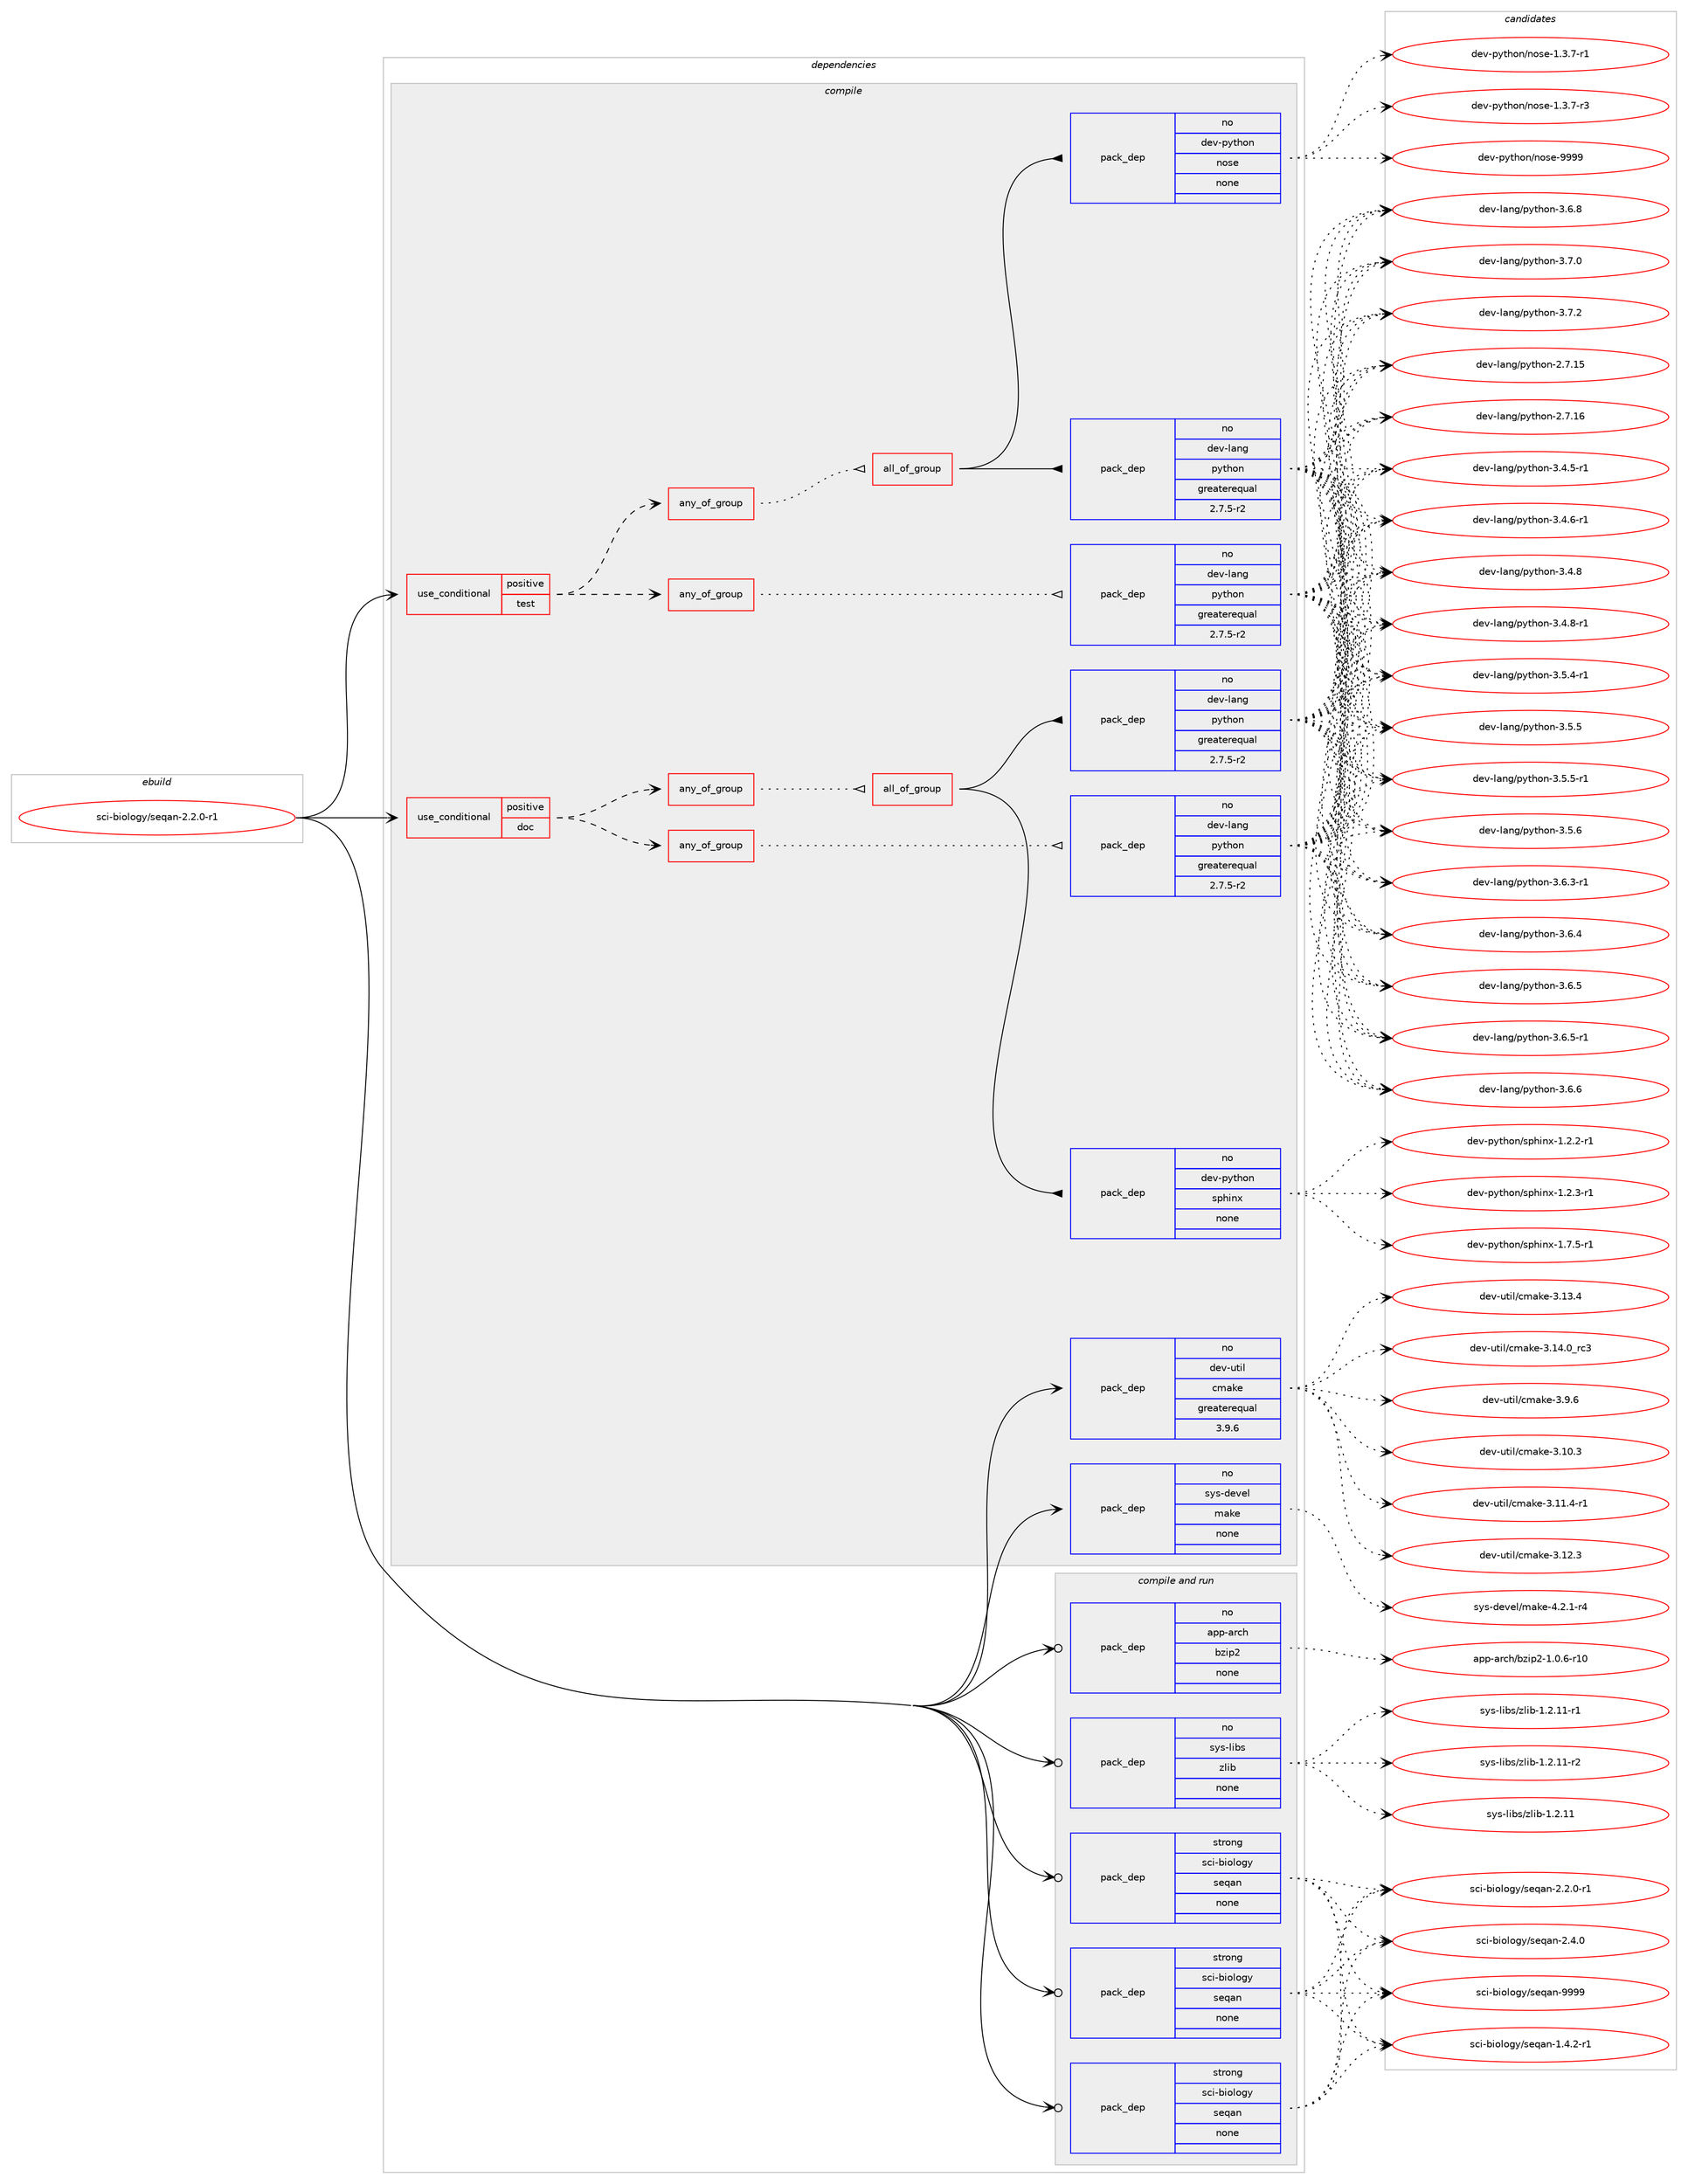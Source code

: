 digraph prolog {

# *************
# Graph options
# *************

newrank=true;
concentrate=true;
compound=true;
graph [rankdir=LR,fontname=Helvetica,fontsize=10,ranksep=1.5];#, ranksep=2.5, nodesep=0.2];
edge  [arrowhead=vee];
node  [fontname=Helvetica,fontsize=10];

# **********
# The ebuild
# **********

subgraph cluster_leftcol {
color=gray;
rank=same;
label=<<i>ebuild</i>>;
id [label="sci-biology/seqan-2.2.0-r1", color=red, width=4, href="../sci-biology/seqan-2.2.0-r1.svg"];
}

# ****************
# The dependencies
# ****************

subgraph cluster_midcol {
color=gray;
label=<<i>dependencies</i>>;
subgraph cluster_compile {
fillcolor="#eeeeee";
style=filled;
label=<<i>compile</i>>;
subgraph cond452193 {
dependency1686943 [label=<<TABLE BORDER="0" CELLBORDER="1" CELLSPACING="0" CELLPADDING="4"><TR><TD ROWSPAN="3" CELLPADDING="10">use_conditional</TD></TR><TR><TD>positive</TD></TR><TR><TD>doc</TD></TR></TABLE>>, shape=none, color=red];
subgraph any26762 {
dependency1686944 [label=<<TABLE BORDER="0" CELLBORDER="1" CELLSPACING="0" CELLPADDING="4"><TR><TD CELLPADDING="10">any_of_group</TD></TR></TABLE>>, shape=none, color=red];subgraph all847 {
dependency1686945 [label=<<TABLE BORDER="0" CELLBORDER="1" CELLSPACING="0" CELLPADDING="4"><TR><TD CELLPADDING="10">all_of_group</TD></TR></TABLE>>, shape=none, color=red];subgraph pack1207144 {
dependency1686946 [label=<<TABLE BORDER="0" CELLBORDER="1" CELLSPACING="0" CELLPADDING="4" WIDTH="220"><TR><TD ROWSPAN="6" CELLPADDING="30">pack_dep</TD></TR><TR><TD WIDTH="110">no</TD></TR><TR><TD>dev-lang</TD></TR><TR><TD>python</TD></TR><TR><TD>greaterequal</TD></TR><TR><TD>2.7.5-r2</TD></TR></TABLE>>, shape=none, color=blue];
}
dependency1686945:e -> dependency1686946:w [weight=20,style="solid",arrowhead="inv"];
subgraph pack1207145 {
dependency1686947 [label=<<TABLE BORDER="0" CELLBORDER="1" CELLSPACING="0" CELLPADDING="4" WIDTH="220"><TR><TD ROWSPAN="6" CELLPADDING="30">pack_dep</TD></TR><TR><TD WIDTH="110">no</TD></TR><TR><TD>dev-python</TD></TR><TR><TD>sphinx</TD></TR><TR><TD>none</TD></TR><TR><TD></TD></TR></TABLE>>, shape=none, color=blue];
}
dependency1686945:e -> dependency1686947:w [weight=20,style="solid",arrowhead="inv"];
}
dependency1686944:e -> dependency1686945:w [weight=20,style="dotted",arrowhead="oinv"];
}
dependency1686943:e -> dependency1686944:w [weight=20,style="dashed",arrowhead="vee"];
subgraph any26763 {
dependency1686948 [label=<<TABLE BORDER="0" CELLBORDER="1" CELLSPACING="0" CELLPADDING="4"><TR><TD CELLPADDING="10">any_of_group</TD></TR></TABLE>>, shape=none, color=red];subgraph pack1207146 {
dependency1686949 [label=<<TABLE BORDER="0" CELLBORDER="1" CELLSPACING="0" CELLPADDING="4" WIDTH="220"><TR><TD ROWSPAN="6" CELLPADDING="30">pack_dep</TD></TR><TR><TD WIDTH="110">no</TD></TR><TR><TD>dev-lang</TD></TR><TR><TD>python</TD></TR><TR><TD>greaterequal</TD></TR><TR><TD>2.7.5-r2</TD></TR></TABLE>>, shape=none, color=blue];
}
dependency1686948:e -> dependency1686949:w [weight=20,style="dotted",arrowhead="oinv"];
}
dependency1686943:e -> dependency1686948:w [weight=20,style="dashed",arrowhead="vee"];
}
id:e -> dependency1686943:w [weight=20,style="solid",arrowhead="vee"];
subgraph cond452194 {
dependency1686950 [label=<<TABLE BORDER="0" CELLBORDER="1" CELLSPACING="0" CELLPADDING="4"><TR><TD ROWSPAN="3" CELLPADDING="10">use_conditional</TD></TR><TR><TD>positive</TD></TR><TR><TD>test</TD></TR></TABLE>>, shape=none, color=red];
subgraph any26764 {
dependency1686951 [label=<<TABLE BORDER="0" CELLBORDER="1" CELLSPACING="0" CELLPADDING="4"><TR><TD CELLPADDING="10">any_of_group</TD></TR></TABLE>>, shape=none, color=red];subgraph all848 {
dependency1686952 [label=<<TABLE BORDER="0" CELLBORDER="1" CELLSPACING="0" CELLPADDING="4"><TR><TD CELLPADDING="10">all_of_group</TD></TR></TABLE>>, shape=none, color=red];subgraph pack1207147 {
dependency1686953 [label=<<TABLE BORDER="0" CELLBORDER="1" CELLSPACING="0" CELLPADDING="4" WIDTH="220"><TR><TD ROWSPAN="6" CELLPADDING="30">pack_dep</TD></TR><TR><TD WIDTH="110">no</TD></TR><TR><TD>dev-lang</TD></TR><TR><TD>python</TD></TR><TR><TD>greaterequal</TD></TR><TR><TD>2.7.5-r2</TD></TR></TABLE>>, shape=none, color=blue];
}
dependency1686952:e -> dependency1686953:w [weight=20,style="solid",arrowhead="inv"];
subgraph pack1207148 {
dependency1686954 [label=<<TABLE BORDER="0" CELLBORDER="1" CELLSPACING="0" CELLPADDING="4" WIDTH="220"><TR><TD ROWSPAN="6" CELLPADDING="30">pack_dep</TD></TR><TR><TD WIDTH="110">no</TD></TR><TR><TD>dev-python</TD></TR><TR><TD>nose</TD></TR><TR><TD>none</TD></TR><TR><TD></TD></TR></TABLE>>, shape=none, color=blue];
}
dependency1686952:e -> dependency1686954:w [weight=20,style="solid",arrowhead="inv"];
}
dependency1686951:e -> dependency1686952:w [weight=20,style="dotted",arrowhead="oinv"];
}
dependency1686950:e -> dependency1686951:w [weight=20,style="dashed",arrowhead="vee"];
subgraph any26765 {
dependency1686955 [label=<<TABLE BORDER="0" CELLBORDER="1" CELLSPACING="0" CELLPADDING="4"><TR><TD CELLPADDING="10">any_of_group</TD></TR></TABLE>>, shape=none, color=red];subgraph pack1207149 {
dependency1686956 [label=<<TABLE BORDER="0" CELLBORDER="1" CELLSPACING="0" CELLPADDING="4" WIDTH="220"><TR><TD ROWSPAN="6" CELLPADDING="30">pack_dep</TD></TR><TR><TD WIDTH="110">no</TD></TR><TR><TD>dev-lang</TD></TR><TR><TD>python</TD></TR><TR><TD>greaterequal</TD></TR><TR><TD>2.7.5-r2</TD></TR></TABLE>>, shape=none, color=blue];
}
dependency1686955:e -> dependency1686956:w [weight=20,style="dotted",arrowhead="oinv"];
}
dependency1686950:e -> dependency1686955:w [weight=20,style="dashed",arrowhead="vee"];
}
id:e -> dependency1686950:w [weight=20,style="solid",arrowhead="vee"];
subgraph pack1207150 {
dependency1686957 [label=<<TABLE BORDER="0" CELLBORDER="1" CELLSPACING="0" CELLPADDING="4" WIDTH="220"><TR><TD ROWSPAN="6" CELLPADDING="30">pack_dep</TD></TR><TR><TD WIDTH="110">no</TD></TR><TR><TD>dev-util</TD></TR><TR><TD>cmake</TD></TR><TR><TD>greaterequal</TD></TR><TR><TD>3.9.6</TD></TR></TABLE>>, shape=none, color=blue];
}
id:e -> dependency1686957:w [weight=20,style="solid",arrowhead="vee"];
subgraph pack1207151 {
dependency1686958 [label=<<TABLE BORDER="0" CELLBORDER="1" CELLSPACING="0" CELLPADDING="4" WIDTH="220"><TR><TD ROWSPAN="6" CELLPADDING="30">pack_dep</TD></TR><TR><TD WIDTH="110">no</TD></TR><TR><TD>sys-devel</TD></TR><TR><TD>make</TD></TR><TR><TD>none</TD></TR><TR><TD></TD></TR></TABLE>>, shape=none, color=blue];
}
id:e -> dependency1686958:w [weight=20,style="solid",arrowhead="vee"];
}
subgraph cluster_compileandrun {
fillcolor="#eeeeee";
style=filled;
label=<<i>compile and run</i>>;
subgraph pack1207152 {
dependency1686959 [label=<<TABLE BORDER="0" CELLBORDER="1" CELLSPACING="0" CELLPADDING="4" WIDTH="220"><TR><TD ROWSPAN="6" CELLPADDING="30">pack_dep</TD></TR><TR><TD WIDTH="110">no</TD></TR><TR><TD>app-arch</TD></TR><TR><TD>bzip2</TD></TR><TR><TD>none</TD></TR><TR><TD></TD></TR></TABLE>>, shape=none, color=blue];
}
id:e -> dependency1686959:w [weight=20,style="solid",arrowhead="odotvee"];
subgraph pack1207153 {
dependency1686960 [label=<<TABLE BORDER="0" CELLBORDER="1" CELLSPACING="0" CELLPADDING="4" WIDTH="220"><TR><TD ROWSPAN="6" CELLPADDING="30">pack_dep</TD></TR><TR><TD WIDTH="110">no</TD></TR><TR><TD>sys-libs</TD></TR><TR><TD>zlib</TD></TR><TR><TD>none</TD></TR><TR><TD></TD></TR></TABLE>>, shape=none, color=blue];
}
id:e -> dependency1686960:w [weight=20,style="solid",arrowhead="odotvee"];
subgraph pack1207154 {
dependency1686961 [label=<<TABLE BORDER="0" CELLBORDER="1" CELLSPACING="0" CELLPADDING="4" WIDTH="220"><TR><TD ROWSPAN="6" CELLPADDING="30">pack_dep</TD></TR><TR><TD WIDTH="110">strong</TD></TR><TR><TD>sci-biology</TD></TR><TR><TD>seqan</TD></TR><TR><TD>none</TD></TR><TR><TD></TD></TR></TABLE>>, shape=none, color=blue];
}
id:e -> dependency1686961:w [weight=20,style="solid",arrowhead="odotvee"];
subgraph pack1207155 {
dependency1686962 [label=<<TABLE BORDER="0" CELLBORDER="1" CELLSPACING="0" CELLPADDING="4" WIDTH="220"><TR><TD ROWSPAN="6" CELLPADDING="30">pack_dep</TD></TR><TR><TD WIDTH="110">strong</TD></TR><TR><TD>sci-biology</TD></TR><TR><TD>seqan</TD></TR><TR><TD>none</TD></TR><TR><TD></TD></TR></TABLE>>, shape=none, color=blue];
}
id:e -> dependency1686962:w [weight=20,style="solid",arrowhead="odotvee"];
subgraph pack1207156 {
dependency1686963 [label=<<TABLE BORDER="0" CELLBORDER="1" CELLSPACING="0" CELLPADDING="4" WIDTH="220"><TR><TD ROWSPAN="6" CELLPADDING="30">pack_dep</TD></TR><TR><TD WIDTH="110">strong</TD></TR><TR><TD>sci-biology</TD></TR><TR><TD>seqan</TD></TR><TR><TD>none</TD></TR><TR><TD></TD></TR></TABLE>>, shape=none, color=blue];
}
id:e -> dependency1686963:w [weight=20,style="solid",arrowhead="odotvee"];
}
subgraph cluster_run {
fillcolor="#eeeeee";
style=filled;
label=<<i>run</i>>;
}
}

# **************
# The candidates
# **************

subgraph cluster_choices {
rank=same;
color=gray;
label=<<i>candidates</i>>;

subgraph choice1207144 {
color=black;
nodesep=1;
choice10010111845108971101034711212111610411111045504655464953 [label="dev-lang/python-2.7.15", color=red, width=4,href="../dev-lang/python-2.7.15.svg"];
choice10010111845108971101034711212111610411111045504655464954 [label="dev-lang/python-2.7.16", color=red, width=4,href="../dev-lang/python-2.7.16.svg"];
choice1001011184510897110103471121211161041111104551465246534511449 [label="dev-lang/python-3.4.5-r1", color=red, width=4,href="../dev-lang/python-3.4.5-r1.svg"];
choice1001011184510897110103471121211161041111104551465246544511449 [label="dev-lang/python-3.4.6-r1", color=red, width=4,href="../dev-lang/python-3.4.6-r1.svg"];
choice100101118451089711010347112121116104111110455146524656 [label="dev-lang/python-3.4.8", color=red, width=4,href="../dev-lang/python-3.4.8.svg"];
choice1001011184510897110103471121211161041111104551465246564511449 [label="dev-lang/python-3.4.8-r1", color=red, width=4,href="../dev-lang/python-3.4.8-r1.svg"];
choice1001011184510897110103471121211161041111104551465346524511449 [label="dev-lang/python-3.5.4-r1", color=red, width=4,href="../dev-lang/python-3.5.4-r1.svg"];
choice100101118451089711010347112121116104111110455146534653 [label="dev-lang/python-3.5.5", color=red, width=4,href="../dev-lang/python-3.5.5.svg"];
choice1001011184510897110103471121211161041111104551465346534511449 [label="dev-lang/python-3.5.5-r1", color=red, width=4,href="../dev-lang/python-3.5.5-r1.svg"];
choice100101118451089711010347112121116104111110455146534654 [label="dev-lang/python-3.5.6", color=red, width=4,href="../dev-lang/python-3.5.6.svg"];
choice1001011184510897110103471121211161041111104551465446514511449 [label="dev-lang/python-3.6.3-r1", color=red, width=4,href="../dev-lang/python-3.6.3-r1.svg"];
choice100101118451089711010347112121116104111110455146544652 [label="dev-lang/python-3.6.4", color=red, width=4,href="../dev-lang/python-3.6.4.svg"];
choice100101118451089711010347112121116104111110455146544653 [label="dev-lang/python-3.6.5", color=red, width=4,href="../dev-lang/python-3.6.5.svg"];
choice1001011184510897110103471121211161041111104551465446534511449 [label="dev-lang/python-3.6.5-r1", color=red, width=4,href="../dev-lang/python-3.6.5-r1.svg"];
choice100101118451089711010347112121116104111110455146544654 [label="dev-lang/python-3.6.6", color=red, width=4,href="../dev-lang/python-3.6.6.svg"];
choice100101118451089711010347112121116104111110455146544656 [label="dev-lang/python-3.6.8", color=red, width=4,href="../dev-lang/python-3.6.8.svg"];
choice100101118451089711010347112121116104111110455146554648 [label="dev-lang/python-3.7.0", color=red, width=4,href="../dev-lang/python-3.7.0.svg"];
choice100101118451089711010347112121116104111110455146554650 [label="dev-lang/python-3.7.2", color=red, width=4,href="../dev-lang/python-3.7.2.svg"];
dependency1686946:e -> choice10010111845108971101034711212111610411111045504655464953:w [style=dotted,weight="100"];
dependency1686946:e -> choice10010111845108971101034711212111610411111045504655464954:w [style=dotted,weight="100"];
dependency1686946:e -> choice1001011184510897110103471121211161041111104551465246534511449:w [style=dotted,weight="100"];
dependency1686946:e -> choice1001011184510897110103471121211161041111104551465246544511449:w [style=dotted,weight="100"];
dependency1686946:e -> choice100101118451089711010347112121116104111110455146524656:w [style=dotted,weight="100"];
dependency1686946:e -> choice1001011184510897110103471121211161041111104551465246564511449:w [style=dotted,weight="100"];
dependency1686946:e -> choice1001011184510897110103471121211161041111104551465346524511449:w [style=dotted,weight="100"];
dependency1686946:e -> choice100101118451089711010347112121116104111110455146534653:w [style=dotted,weight="100"];
dependency1686946:e -> choice1001011184510897110103471121211161041111104551465346534511449:w [style=dotted,weight="100"];
dependency1686946:e -> choice100101118451089711010347112121116104111110455146534654:w [style=dotted,weight="100"];
dependency1686946:e -> choice1001011184510897110103471121211161041111104551465446514511449:w [style=dotted,weight="100"];
dependency1686946:e -> choice100101118451089711010347112121116104111110455146544652:w [style=dotted,weight="100"];
dependency1686946:e -> choice100101118451089711010347112121116104111110455146544653:w [style=dotted,weight="100"];
dependency1686946:e -> choice1001011184510897110103471121211161041111104551465446534511449:w [style=dotted,weight="100"];
dependency1686946:e -> choice100101118451089711010347112121116104111110455146544654:w [style=dotted,weight="100"];
dependency1686946:e -> choice100101118451089711010347112121116104111110455146544656:w [style=dotted,weight="100"];
dependency1686946:e -> choice100101118451089711010347112121116104111110455146554648:w [style=dotted,weight="100"];
dependency1686946:e -> choice100101118451089711010347112121116104111110455146554650:w [style=dotted,weight="100"];
}
subgraph choice1207145 {
color=black;
nodesep=1;
choice10010111845112121116104111110471151121041051101204549465046504511449 [label="dev-python/sphinx-1.2.2-r1", color=red, width=4,href="../dev-python/sphinx-1.2.2-r1.svg"];
choice10010111845112121116104111110471151121041051101204549465046514511449 [label="dev-python/sphinx-1.2.3-r1", color=red, width=4,href="../dev-python/sphinx-1.2.3-r1.svg"];
choice10010111845112121116104111110471151121041051101204549465546534511449 [label="dev-python/sphinx-1.7.5-r1", color=red, width=4,href="../dev-python/sphinx-1.7.5-r1.svg"];
dependency1686947:e -> choice10010111845112121116104111110471151121041051101204549465046504511449:w [style=dotted,weight="100"];
dependency1686947:e -> choice10010111845112121116104111110471151121041051101204549465046514511449:w [style=dotted,weight="100"];
dependency1686947:e -> choice10010111845112121116104111110471151121041051101204549465546534511449:w [style=dotted,weight="100"];
}
subgraph choice1207146 {
color=black;
nodesep=1;
choice10010111845108971101034711212111610411111045504655464953 [label="dev-lang/python-2.7.15", color=red, width=4,href="../dev-lang/python-2.7.15.svg"];
choice10010111845108971101034711212111610411111045504655464954 [label="dev-lang/python-2.7.16", color=red, width=4,href="../dev-lang/python-2.7.16.svg"];
choice1001011184510897110103471121211161041111104551465246534511449 [label="dev-lang/python-3.4.5-r1", color=red, width=4,href="../dev-lang/python-3.4.5-r1.svg"];
choice1001011184510897110103471121211161041111104551465246544511449 [label="dev-lang/python-3.4.6-r1", color=red, width=4,href="../dev-lang/python-3.4.6-r1.svg"];
choice100101118451089711010347112121116104111110455146524656 [label="dev-lang/python-3.4.8", color=red, width=4,href="../dev-lang/python-3.4.8.svg"];
choice1001011184510897110103471121211161041111104551465246564511449 [label="dev-lang/python-3.4.8-r1", color=red, width=4,href="../dev-lang/python-3.4.8-r1.svg"];
choice1001011184510897110103471121211161041111104551465346524511449 [label="dev-lang/python-3.5.4-r1", color=red, width=4,href="../dev-lang/python-3.5.4-r1.svg"];
choice100101118451089711010347112121116104111110455146534653 [label="dev-lang/python-3.5.5", color=red, width=4,href="../dev-lang/python-3.5.5.svg"];
choice1001011184510897110103471121211161041111104551465346534511449 [label="dev-lang/python-3.5.5-r1", color=red, width=4,href="../dev-lang/python-3.5.5-r1.svg"];
choice100101118451089711010347112121116104111110455146534654 [label="dev-lang/python-3.5.6", color=red, width=4,href="../dev-lang/python-3.5.6.svg"];
choice1001011184510897110103471121211161041111104551465446514511449 [label="dev-lang/python-3.6.3-r1", color=red, width=4,href="../dev-lang/python-3.6.3-r1.svg"];
choice100101118451089711010347112121116104111110455146544652 [label="dev-lang/python-3.6.4", color=red, width=4,href="../dev-lang/python-3.6.4.svg"];
choice100101118451089711010347112121116104111110455146544653 [label="dev-lang/python-3.6.5", color=red, width=4,href="../dev-lang/python-3.6.5.svg"];
choice1001011184510897110103471121211161041111104551465446534511449 [label="dev-lang/python-3.6.5-r1", color=red, width=4,href="../dev-lang/python-3.6.5-r1.svg"];
choice100101118451089711010347112121116104111110455146544654 [label="dev-lang/python-3.6.6", color=red, width=4,href="../dev-lang/python-3.6.6.svg"];
choice100101118451089711010347112121116104111110455146544656 [label="dev-lang/python-3.6.8", color=red, width=4,href="../dev-lang/python-3.6.8.svg"];
choice100101118451089711010347112121116104111110455146554648 [label="dev-lang/python-3.7.0", color=red, width=4,href="../dev-lang/python-3.7.0.svg"];
choice100101118451089711010347112121116104111110455146554650 [label="dev-lang/python-3.7.2", color=red, width=4,href="../dev-lang/python-3.7.2.svg"];
dependency1686949:e -> choice10010111845108971101034711212111610411111045504655464953:w [style=dotted,weight="100"];
dependency1686949:e -> choice10010111845108971101034711212111610411111045504655464954:w [style=dotted,weight="100"];
dependency1686949:e -> choice1001011184510897110103471121211161041111104551465246534511449:w [style=dotted,weight="100"];
dependency1686949:e -> choice1001011184510897110103471121211161041111104551465246544511449:w [style=dotted,weight="100"];
dependency1686949:e -> choice100101118451089711010347112121116104111110455146524656:w [style=dotted,weight="100"];
dependency1686949:e -> choice1001011184510897110103471121211161041111104551465246564511449:w [style=dotted,weight="100"];
dependency1686949:e -> choice1001011184510897110103471121211161041111104551465346524511449:w [style=dotted,weight="100"];
dependency1686949:e -> choice100101118451089711010347112121116104111110455146534653:w [style=dotted,weight="100"];
dependency1686949:e -> choice1001011184510897110103471121211161041111104551465346534511449:w [style=dotted,weight="100"];
dependency1686949:e -> choice100101118451089711010347112121116104111110455146534654:w [style=dotted,weight="100"];
dependency1686949:e -> choice1001011184510897110103471121211161041111104551465446514511449:w [style=dotted,weight="100"];
dependency1686949:e -> choice100101118451089711010347112121116104111110455146544652:w [style=dotted,weight="100"];
dependency1686949:e -> choice100101118451089711010347112121116104111110455146544653:w [style=dotted,weight="100"];
dependency1686949:e -> choice1001011184510897110103471121211161041111104551465446534511449:w [style=dotted,weight="100"];
dependency1686949:e -> choice100101118451089711010347112121116104111110455146544654:w [style=dotted,weight="100"];
dependency1686949:e -> choice100101118451089711010347112121116104111110455146544656:w [style=dotted,weight="100"];
dependency1686949:e -> choice100101118451089711010347112121116104111110455146554648:w [style=dotted,weight="100"];
dependency1686949:e -> choice100101118451089711010347112121116104111110455146554650:w [style=dotted,weight="100"];
}
subgraph choice1207147 {
color=black;
nodesep=1;
choice10010111845108971101034711212111610411111045504655464953 [label="dev-lang/python-2.7.15", color=red, width=4,href="../dev-lang/python-2.7.15.svg"];
choice10010111845108971101034711212111610411111045504655464954 [label="dev-lang/python-2.7.16", color=red, width=4,href="../dev-lang/python-2.7.16.svg"];
choice1001011184510897110103471121211161041111104551465246534511449 [label="dev-lang/python-3.4.5-r1", color=red, width=4,href="../dev-lang/python-3.4.5-r1.svg"];
choice1001011184510897110103471121211161041111104551465246544511449 [label="dev-lang/python-3.4.6-r1", color=red, width=4,href="../dev-lang/python-3.4.6-r1.svg"];
choice100101118451089711010347112121116104111110455146524656 [label="dev-lang/python-3.4.8", color=red, width=4,href="../dev-lang/python-3.4.8.svg"];
choice1001011184510897110103471121211161041111104551465246564511449 [label="dev-lang/python-3.4.8-r1", color=red, width=4,href="../dev-lang/python-3.4.8-r1.svg"];
choice1001011184510897110103471121211161041111104551465346524511449 [label="dev-lang/python-3.5.4-r1", color=red, width=4,href="../dev-lang/python-3.5.4-r1.svg"];
choice100101118451089711010347112121116104111110455146534653 [label="dev-lang/python-3.5.5", color=red, width=4,href="../dev-lang/python-3.5.5.svg"];
choice1001011184510897110103471121211161041111104551465346534511449 [label="dev-lang/python-3.5.5-r1", color=red, width=4,href="../dev-lang/python-3.5.5-r1.svg"];
choice100101118451089711010347112121116104111110455146534654 [label="dev-lang/python-3.5.6", color=red, width=4,href="../dev-lang/python-3.5.6.svg"];
choice1001011184510897110103471121211161041111104551465446514511449 [label="dev-lang/python-3.6.3-r1", color=red, width=4,href="../dev-lang/python-3.6.3-r1.svg"];
choice100101118451089711010347112121116104111110455146544652 [label="dev-lang/python-3.6.4", color=red, width=4,href="../dev-lang/python-3.6.4.svg"];
choice100101118451089711010347112121116104111110455146544653 [label="dev-lang/python-3.6.5", color=red, width=4,href="../dev-lang/python-3.6.5.svg"];
choice1001011184510897110103471121211161041111104551465446534511449 [label="dev-lang/python-3.6.5-r1", color=red, width=4,href="../dev-lang/python-3.6.5-r1.svg"];
choice100101118451089711010347112121116104111110455146544654 [label="dev-lang/python-3.6.6", color=red, width=4,href="../dev-lang/python-3.6.6.svg"];
choice100101118451089711010347112121116104111110455146544656 [label="dev-lang/python-3.6.8", color=red, width=4,href="../dev-lang/python-3.6.8.svg"];
choice100101118451089711010347112121116104111110455146554648 [label="dev-lang/python-3.7.0", color=red, width=4,href="../dev-lang/python-3.7.0.svg"];
choice100101118451089711010347112121116104111110455146554650 [label="dev-lang/python-3.7.2", color=red, width=4,href="../dev-lang/python-3.7.2.svg"];
dependency1686953:e -> choice10010111845108971101034711212111610411111045504655464953:w [style=dotted,weight="100"];
dependency1686953:e -> choice10010111845108971101034711212111610411111045504655464954:w [style=dotted,weight="100"];
dependency1686953:e -> choice1001011184510897110103471121211161041111104551465246534511449:w [style=dotted,weight="100"];
dependency1686953:e -> choice1001011184510897110103471121211161041111104551465246544511449:w [style=dotted,weight="100"];
dependency1686953:e -> choice100101118451089711010347112121116104111110455146524656:w [style=dotted,weight="100"];
dependency1686953:e -> choice1001011184510897110103471121211161041111104551465246564511449:w [style=dotted,weight="100"];
dependency1686953:e -> choice1001011184510897110103471121211161041111104551465346524511449:w [style=dotted,weight="100"];
dependency1686953:e -> choice100101118451089711010347112121116104111110455146534653:w [style=dotted,weight="100"];
dependency1686953:e -> choice1001011184510897110103471121211161041111104551465346534511449:w [style=dotted,weight="100"];
dependency1686953:e -> choice100101118451089711010347112121116104111110455146534654:w [style=dotted,weight="100"];
dependency1686953:e -> choice1001011184510897110103471121211161041111104551465446514511449:w [style=dotted,weight="100"];
dependency1686953:e -> choice100101118451089711010347112121116104111110455146544652:w [style=dotted,weight="100"];
dependency1686953:e -> choice100101118451089711010347112121116104111110455146544653:w [style=dotted,weight="100"];
dependency1686953:e -> choice1001011184510897110103471121211161041111104551465446534511449:w [style=dotted,weight="100"];
dependency1686953:e -> choice100101118451089711010347112121116104111110455146544654:w [style=dotted,weight="100"];
dependency1686953:e -> choice100101118451089711010347112121116104111110455146544656:w [style=dotted,weight="100"];
dependency1686953:e -> choice100101118451089711010347112121116104111110455146554648:w [style=dotted,weight="100"];
dependency1686953:e -> choice100101118451089711010347112121116104111110455146554650:w [style=dotted,weight="100"];
}
subgraph choice1207148 {
color=black;
nodesep=1;
choice10010111845112121116104111110471101111151014549465146554511449 [label="dev-python/nose-1.3.7-r1", color=red, width=4,href="../dev-python/nose-1.3.7-r1.svg"];
choice10010111845112121116104111110471101111151014549465146554511451 [label="dev-python/nose-1.3.7-r3", color=red, width=4,href="../dev-python/nose-1.3.7-r3.svg"];
choice10010111845112121116104111110471101111151014557575757 [label="dev-python/nose-9999", color=red, width=4,href="../dev-python/nose-9999.svg"];
dependency1686954:e -> choice10010111845112121116104111110471101111151014549465146554511449:w [style=dotted,weight="100"];
dependency1686954:e -> choice10010111845112121116104111110471101111151014549465146554511451:w [style=dotted,weight="100"];
dependency1686954:e -> choice10010111845112121116104111110471101111151014557575757:w [style=dotted,weight="100"];
}
subgraph choice1207149 {
color=black;
nodesep=1;
choice10010111845108971101034711212111610411111045504655464953 [label="dev-lang/python-2.7.15", color=red, width=4,href="../dev-lang/python-2.7.15.svg"];
choice10010111845108971101034711212111610411111045504655464954 [label="dev-lang/python-2.7.16", color=red, width=4,href="../dev-lang/python-2.7.16.svg"];
choice1001011184510897110103471121211161041111104551465246534511449 [label="dev-lang/python-3.4.5-r1", color=red, width=4,href="../dev-lang/python-3.4.5-r1.svg"];
choice1001011184510897110103471121211161041111104551465246544511449 [label="dev-lang/python-3.4.6-r1", color=red, width=4,href="../dev-lang/python-3.4.6-r1.svg"];
choice100101118451089711010347112121116104111110455146524656 [label="dev-lang/python-3.4.8", color=red, width=4,href="../dev-lang/python-3.4.8.svg"];
choice1001011184510897110103471121211161041111104551465246564511449 [label="dev-lang/python-3.4.8-r1", color=red, width=4,href="../dev-lang/python-3.4.8-r1.svg"];
choice1001011184510897110103471121211161041111104551465346524511449 [label="dev-lang/python-3.5.4-r1", color=red, width=4,href="../dev-lang/python-3.5.4-r1.svg"];
choice100101118451089711010347112121116104111110455146534653 [label="dev-lang/python-3.5.5", color=red, width=4,href="../dev-lang/python-3.5.5.svg"];
choice1001011184510897110103471121211161041111104551465346534511449 [label="dev-lang/python-3.5.5-r1", color=red, width=4,href="../dev-lang/python-3.5.5-r1.svg"];
choice100101118451089711010347112121116104111110455146534654 [label="dev-lang/python-3.5.6", color=red, width=4,href="../dev-lang/python-3.5.6.svg"];
choice1001011184510897110103471121211161041111104551465446514511449 [label="dev-lang/python-3.6.3-r1", color=red, width=4,href="../dev-lang/python-3.6.3-r1.svg"];
choice100101118451089711010347112121116104111110455146544652 [label="dev-lang/python-3.6.4", color=red, width=4,href="../dev-lang/python-3.6.4.svg"];
choice100101118451089711010347112121116104111110455146544653 [label="dev-lang/python-3.6.5", color=red, width=4,href="../dev-lang/python-3.6.5.svg"];
choice1001011184510897110103471121211161041111104551465446534511449 [label="dev-lang/python-3.6.5-r1", color=red, width=4,href="../dev-lang/python-3.6.5-r1.svg"];
choice100101118451089711010347112121116104111110455146544654 [label="dev-lang/python-3.6.6", color=red, width=4,href="../dev-lang/python-3.6.6.svg"];
choice100101118451089711010347112121116104111110455146544656 [label="dev-lang/python-3.6.8", color=red, width=4,href="../dev-lang/python-3.6.8.svg"];
choice100101118451089711010347112121116104111110455146554648 [label="dev-lang/python-3.7.0", color=red, width=4,href="../dev-lang/python-3.7.0.svg"];
choice100101118451089711010347112121116104111110455146554650 [label="dev-lang/python-3.7.2", color=red, width=4,href="../dev-lang/python-3.7.2.svg"];
dependency1686956:e -> choice10010111845108971101034711212111610411111045504655464953:w [style=dotted,weight="100"];
dependency1686956:e -> choice10010111845108971101034711212111610411111045504655464954:w [style=dotted,weight="100"];
dependency1686956:e -> choice1001011184510897110103471121211161041111104551465246534511449:w [style=dotted,weight="100"];
dependency1686956:e -> choice1001011184510897110103471121211161041111104551465246544511449:w [style=dotted,weight="100"];
dependency1686956:e -> choice100101118451089711010347112121116104111110455146524656:w [style=dotted,weight="100"];
dependency1686956:e -> choice1001011184510897110103471121211161041111104551465246564511449:w [style=dotted,weight="100"];
dependency1686956:e -> choice1001011184510897110103471121211161041111104551465346524511449:w [style=dotted,weight="100"];
dependency1686956:e -> choice100101118451089711010347112121116104111110455146534653:w [style=dotted,weight="100"];
dependency1686956:e -> choice1001011184510897110103471121211161041111104551465346534511449:w [style=dotted,weight="100"];
dependency1686956:e -> choice100101118451089711010347112121116104111110455146534654:w [style=dotted,weight="100"];
dependency1686956:e -> choice1001011184510897110103471121211161041111104551465446514511449:w [style=dotted,weight="100"];
dependency1686956:e -> choice100101118451089711010347112121116104111110455146544652:w [style=dotted,weight="100"];
dependency1686956:e -> choice100101118451089711010347112121116104111110455146544653:w [style=dotted,weight="100"];
dependency1686956:e -> choice1001011184510897110103471121211161041111104551465446534511449:w [style=dotted,weight="100"];
dependency1686956:e -> choice100101118451089711010347112121116104111110455146544654:w [style=dotted,weight="100"];
dependency1686956:e -> choice100101118451089711010347112121116104111110455146544656:w [style=dotted,weight="100"];
dependency1686956:e -> choice100101118451089711010347112121116104111110455146554648:w [style=dotted,weight="100"];
dependency1686956:e -> choice100101118451089711010347112121116104111110455146554650:w [style=dotted,weight="100"];
}
subgraph choice1207150 {
color=black;
nodesep=1;
choice1001011184511711610510847991099710710145514649484651 [label="dev-util/cmake-3.10.3", color=red, width=4,href="../dev-util/cmake-3.10.3.svg"];
choice10010111845117116105108479910997107101455146494946524511449 [label="dev-util/cmake-3.11.4-r1", color=red, width=4,href="../dev-util/cmake-3.11.4-r1.svg"];
choice1001011184511711610510847991099710710145514649504651 [label="dev-util/cmake-3.12.3", color=red, width=4,href="../dev-util/cmake-3.12.3.svg"];
choice1001011184511711610510847991099710710145514649514652 [label="dev-util/cmake-3.13.4", color=red, width=4,href="../dev-util/cmake-3.13.4.svg"];
choice1001011184511711610510847991099710710145514649524648951149951 [label="dev-util/cmake-3.14.0_rc3", color=red, width=4,href="../dev-util/cmake-3.14.0_rc3.svg"];
choice10010111845117116105108479910997107101455146574654 [label="dev-util/cmake-3.9.6", color=red, width=4,href="../dev-util/cmake-3.9.6.svg"];
dependency1686957:e -> choice1001011184511711610510847991099710710145514649484651:w [style=dotted,weight="100"];
dependency1686957:e -> choice10010111845117116105108479910997107101455146494946524511449:w [style=dotted,weight="100"];
dependency1686957:e -> choice1001011184511711610510847991099710710145514649504651:w [style=dotted,weight="100"];
dependency1686957:e -> choice1001011184511711610510847991099710710145514649514652:w [style=dotted,weight="100"];
dependency1686957:e -> choice1001011184511711610510847991099710710145514649524648951149951:w [style=dotted,weight="100"];
dependency1686957:e -> choice10010111845117116105108479910997107101455146574654:w [style=dotted,weight="100"];
}
subgraph choice1207151 {
color=black;
nodesep=1;
choice1151211154510010111810110847109971071014552465046494511452 [label="sys-devel/make-4.2.1-r4", color=red, width=4,href="../sys-devel/make-4.2.1-r4.svg"];
dependency1686958:e -> choice1151211154510010111810110847109971071014552465046494511452:w [style=dotted,weight="100"];
}
subgraph choice1207152 {
color=black;
nodesep=1;
choice97112112459711499104479812210511250454946484654451144948 [label="app-arch/bzip2-1.0.6-r10", color=red, width=4,href="../app-arch/bzip2-1.0.6-r10.svg"];
dependency1686959:e -> choice97112112459711499104479812210511250454946484654451144948:w [style=dotted,weight="100"];
}
subgraph choice1207153 {
color=black;
nodesep=1;
choice1151211154510810598115471221081059845494650464949 [label="sys-libs/zlib-1.2.11", color=red, width=4,href="../sys-libs/zlib-1.2.11.svg"];
choice11512111545108105981154712210810598454946504649494511449 [label="sys-libs/zlib-1.2.11-r1", color=red, width=4,href="../sys-libs/zlib-1.2.11-r1.svg"];
choice11512111545108105981154712210810598454946504649494511450 [label="sys-libs/zlib-1.2.11-r2", color=red, width=4,href="../sys-libs/zlib-1.2.11-r2.svg"];
dependency1686960:e -> choice1151211154510810598115471221081059845494650464949:w [style=dotted,weight="100"];
dependency1686960:e -> choice11512111545108105981154712210810598454946504649494511449:w [style=dotted,weight="100"];
dependency1686960:e -> choice11512111545108105981154712210810598454946504649494511450:w [style=dotted,weight="100"];
}
subgraph choice1207154 {
color=black;
nodesep=1;
choice11599105459810511110811110312147115101113971104549465246504511449 [label="sci-biology/seqan-1.4.2-r1", color=red, width=4,href="../sci-biology/seqan-1.4.2-r1.svg"];
choice11599105459810511110811110312147115101113971104550465046484511449 [label="sci-biology/seqan-2.2.0-r1", color=red, width=4,href="../sci-biology/seqan-2.2.0-r1.svg"];
choice1159910545981051111081111031214711510111397110455046524648 [label="sci-biology/seqan-2.4.0", color=red, width=4,href="../sci-biology/seqan-2.4.0.svg"];
choice11599105459810511110811110312147115101113971104557575757 [label="sci-biology/seqan-9999", color=red, width=4,href="../sci-biology/seqan-9999.svg"];
dependency1686961:e -> choice11599105459810511110811110312147115101113971104549465246504511449:w [style=dotted,weight="100"];
dependency1686961:e -> choice11599105459810511110811110312147115101113971104550465046484511449:w [style=dotted,weight="100"];
dependency1686961:e -> choice1159910545981051111081111031214711510111397110455046524648:w [style=dotted,weight="100"];
dependency1686961:e -> choice11599105459810511110811110312147115101113971104557575757:w [style=dotted,weight="100"];
}
subgraph choice1207155 {
color=black;
nodesep=1;
choice11599105459810511110811110312147115101113971104549465246504511449 [label="sci-biology/seqan-1.4.2-r1", color=red, width=4,href="../sci-biology/seqan-1.4.2-r1.svg"];
choice11599105459810511110811110312147115101113971104550465046484511449 [label="sci-biology/seqan-2.2.0-r1", color=red, width=4,href="../sci-biology/seqan-2.2.0-r1.svg"];
choice1159910545981051111081111031214711510111397110455046524648 [label="sci-biology/seqan-2.4.0", color=red, width=4,href="../sci-biology/seqan-2.4.0.svg"];
choice11599105459810511110811110312147115101113971104557575757 [label="sci-biology/seqan-9999", color=red, width=4,href="../sci-biology/seqan-9999.svg"];
dependency1686962:e -> choice11599105459810511110811110312147115101113971104549465246504511449:w [style=dotted,weight="100"];
dependency1686962:e -> choice11599105459810511110811110312147115101113971104550465046484511449:w [style=dotted,weight="100"];
dependency1686962:e -> choice1159910545981051111081111031214711510111397110455046524648:w [style=dotted,weight="100"];
dependency1686962:e -> choice11599105459810511110811110312147115101113971104557575757:w [style=dotted,weight="100"];
}
subgraph choice1207156 {
color=black;
nodesep=1;
choice11599105459810511110811110312147115101113971104549465246504511449 [label="sci-biology/seqan-1.4.2-r1", color=red, width=4,href="../sci-biology/seqan-1.4.2-r1.svg"];
choice11599105459810511110811110312147115101113971104550465046484511449 [label="sci-biology/seqan-2.2.0-r1", color=red, width=4,href="../sci-biology/seqan-2.2.0-r1.svg"];
choice1159910545981051111081111031214711510111397110455046524648 [label="sci-biology/seqan-2.4.0", color=red, width=4,href="../sci-biology/seqan-2.4.0.svg"];
choice11599105459810511110811110312147115101113971104557575757 [label="sci-biology/seqan-9999", color=red, width=4,href="../sci-biology/seqan-9999.svg"];
dependency1686963:e -> choice11599105459810511110811110312147115101113971104549465246504511449:w [style=dotted,weight="100"];
dependency1686963:e -> choice11599105459810511110811110312147115101113971104550465046484511449:w [style=dotted,weight="100"];
dependency1686963:e -> choice1159910545981051111081111031214711510111397110455046524648:w [style=dotted,weight="100"];
dependency1686963:e -> choice11599105459810511110811110312147115101113971104557575757:w [style=dotted,weight="100"];
}
}

}
